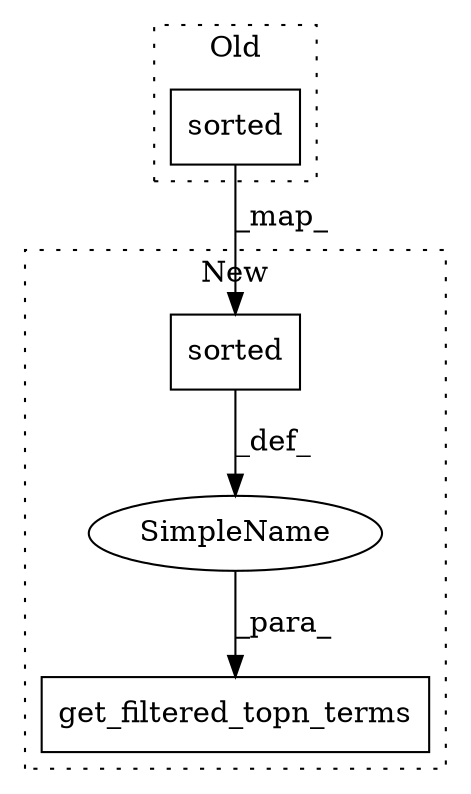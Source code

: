 digraph G {
subgraph cluster0 {
1 [label="sorted" a="32" s="1351,1410" l="7,1" shape="box"];
label = "Old";
style="dotted";
}
subgraph cluster1 {
2 [label="sorted" a="32" s="1396,1455" l="7,1" shape="box"];
3 [label="SimpleName" a="42" s="" l="" shape="ellipse"];
4 [label="get_filtered_topn_terms" a="32" s="1372,1466" l="24,1" shape="box"];
label = "New";
style="dotted";
}
1 -> 2 [label="_map_"];
2 -> 3 [label="_def_"];
3 -> 4 [label="_para_"];
}